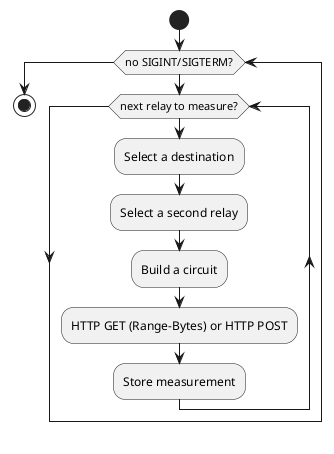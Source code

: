 @startuml

start

while (no SIGINT/SIGTERM?)

  while (next relay to measure?)

    :Select a destination;

    :Select a second relay;

    :Build a circuit;

    :HTTP GET (Range-Bytes) or HTTP POST;

    :Store measurement;

  endwhile

endwhile

stop

@enduml
